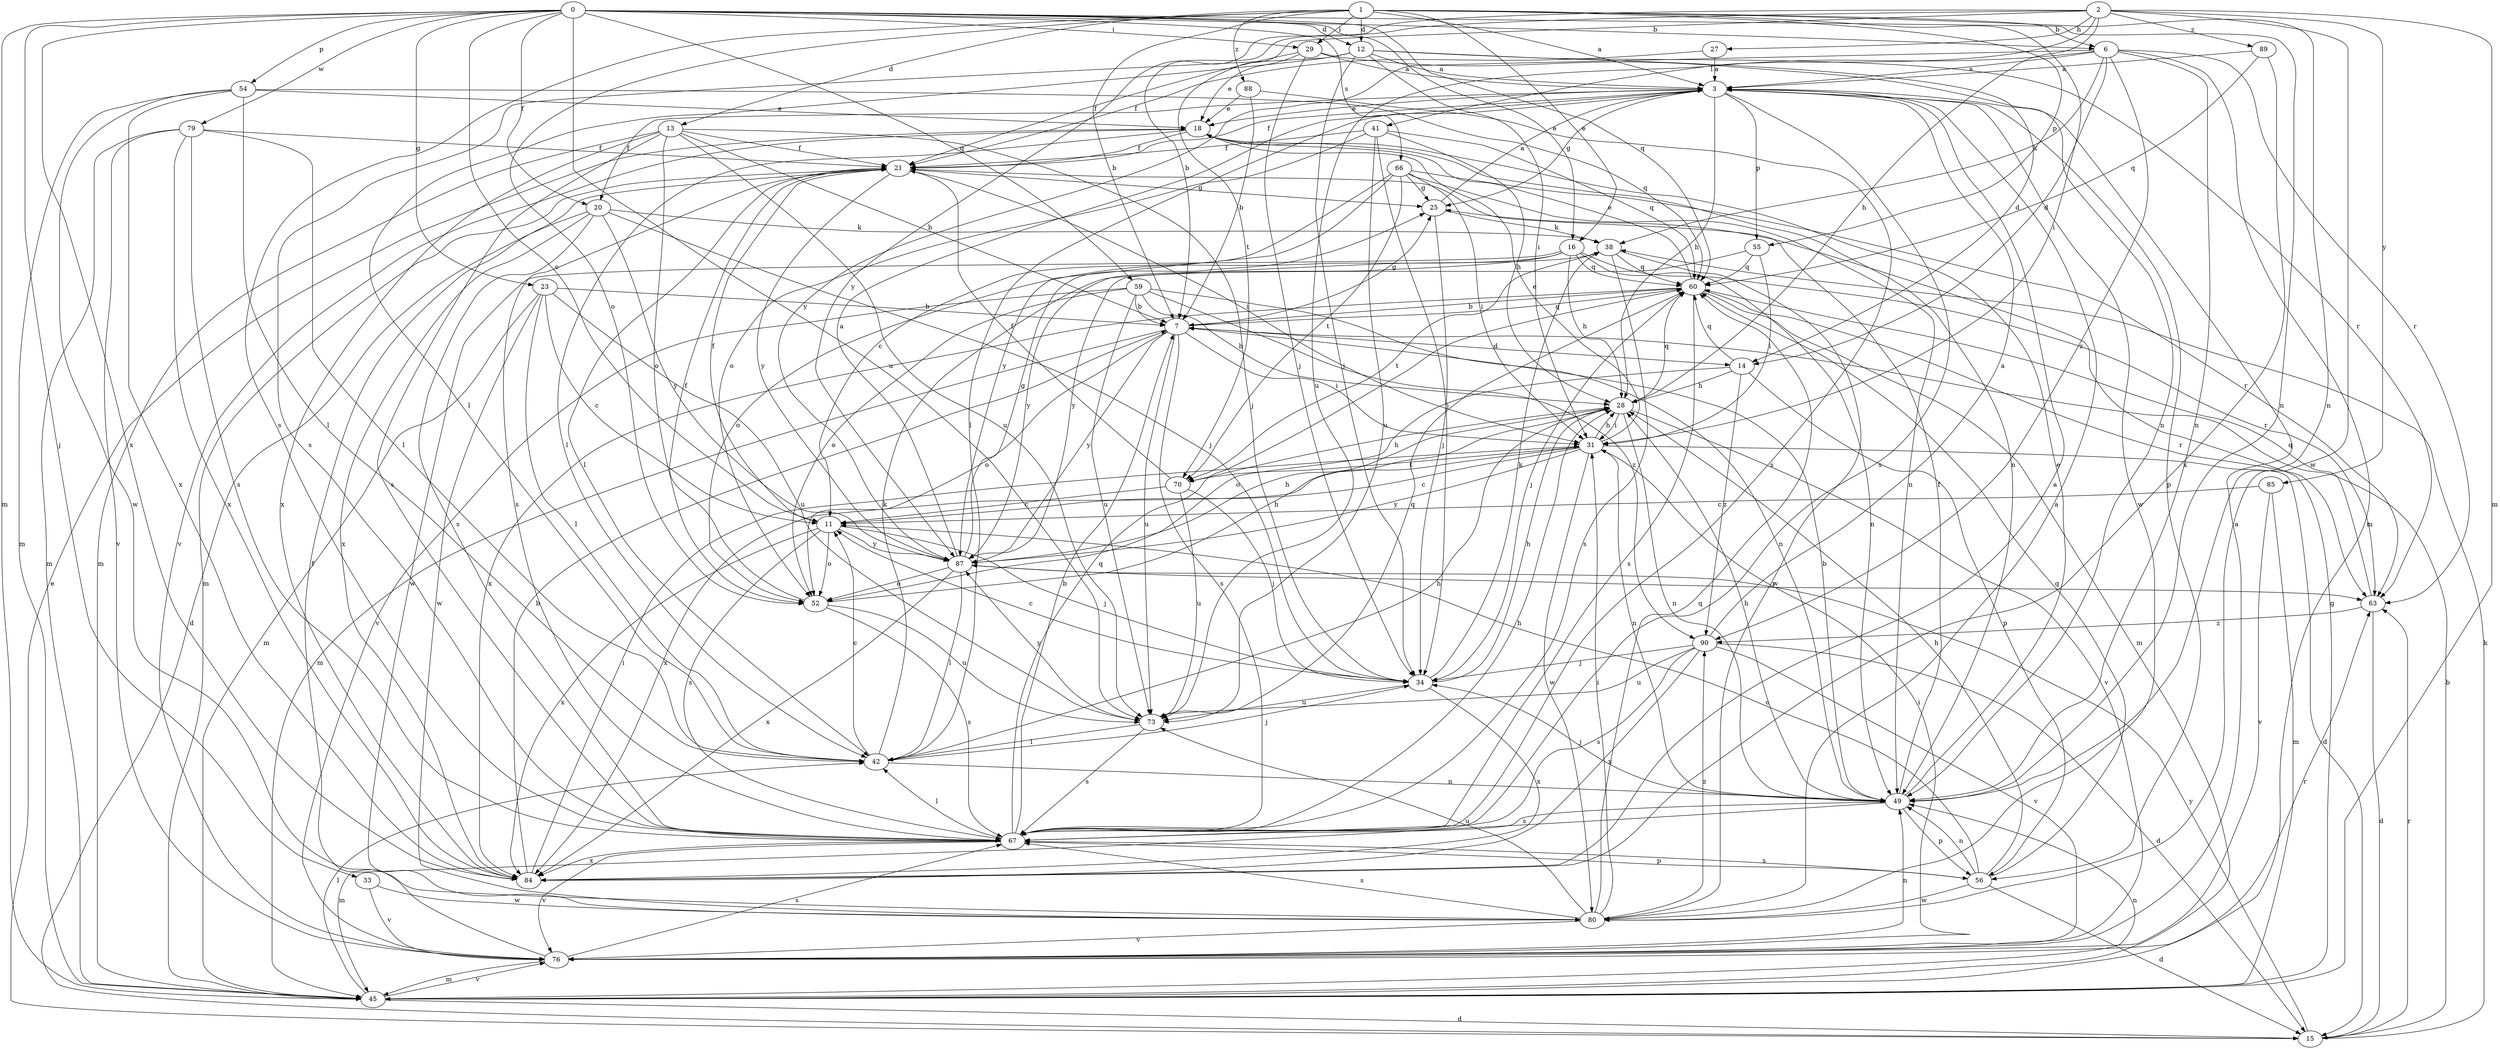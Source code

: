 strict digraph  {
0;
1;
2;
3;
6;
7;
11;
12;
13;
14;
15;
16;
18;
20;
21;
23;
25;
27;
28;
29;
31;
33;
34;
38;
41;
42;
45;
49;
52;
54;
55;
56;
59;
60;
63;
66;
67;
70;
73;
76;
79;
80;
84;
85;
87;
88;
89;
90;
0 -> 6  [label=b];
0 -> 11  [label=c];
0 -> 12  [label=d];
0 -> 16  [label=e];
0 -> 20  [label=f];
0 -> 23  [label=g];
0 -> 29  [label=i];
0 -> 33  [label=j];
0 -> 45  [label=m];
0 -> 49  [label=n];
0 -> 54  [label=p];
0 -> 59  [label=q];
0 -> 60  [label=q];
0 -> 66  [label=s];
0 -> 73  [label=u];
0 -> 79  [label=w];
0 -> 84  [label=x];
1 -> 3  [label=a];
1 -> 6  [label=b];
1 -> 7  [label=b];
1 -> 12  [label=d];
1 -> 13  [label=d];
1 -> 16  [label=e];
1 -> 29  [label=i];
1 -> 31  [label=i];
1 -> 49  [label=n];
1 -> 52  [label=o];
1 -> 55  [label=p];
1 -> 67  [label=s];
1 -> 88  [label=z];
2 -> 7  [label=b];
2 -> 27  [label=h];
2 -> 28  [label=h];
2 -> 41  [label=l];
2 -> 45  [label=m];
2 -> 70  [label=t];
2 -> 80  [label=w];
2 -> 85  [label=y];
2 -> 87  [label=y];
2 -> 89  [label=z];
3 -> 18  [label=e];
3 -> 20  [label=f];
3 -> 21  [label=f];
3 -> 25  [label=g];
3 -> 28  [label=h];
3 -> 42  [label=l];
3 -> 55  [label=p];
3 -> 56  [label=p];
3 -> 67  [label=s];
3 -> 80  [label=w];
6 -> 3  [label=a];
6 -> 14  [label=d];
6 -> 38  [label=k];
6 -> 45  [label=m];
6 -> 49  [label=n];
6 -> 63  [label=r];
6 -> 73  [label=u];
6 -> 87  [label=y];
6 -> 90  [label=z];
7 -> 14  [label=d];
7 -> 25  [label=g];
7 -> 31  [label=i];
7 -> 45  [label=m];
7 -> 52  [label=o];
7 -> 60  [label=q];
7 -> 67  [label=s];
7 -> 73  [label=u];
7 -> 87  [label=y];
11 -> 21  [label=f];
11 -> 34  [label=j];
11 -> 52  [label=o];
11 -> 67  [label=s];
11 -> 84  [label=x];
11 -> 87  [label=y];
12 -> 3  [label=a];
12 -> 14  [label=d];
12 -> 31  [label=i];
12 -> 34  [label=j];
12 -> 42  [label=l];
12 -> 63  [label=r];
12 -> 67  [label=s];
13 -> 7  [label=b];
13 -> 21  [label=f];
13 -> 34  [label=j];
13 -> 45  [label=m];
13 -> 52  [label=o];
13 -> 67  [label=s];
13 -> 73  [label=u];
13 -> 84  [label=x];
14 -> 28  [label=h];
14 -> 52  [label=o];
14 -> 56  [label=p];
14 -> 60  [label=q];
14 -> 90  [label=z];
15 -> 7  [label=b];
15 -> 18  [label=e];
15 -> 38  [label=k];
15 -> 63  [label=r];
15 -> 87  [label=y];
16 -> 28  [label=h];
16 -> 49  [label=n];
16 -> 52  [label=o];
16 -> 60  [label=q];
16 -> 63  [label=r];
16 -> 80  [label=w];
16 -> 87  [label=y];
18 -> 21  [label=f];
18 -> 42  [label=l];
18 -> 49  [label=n];
18 -> 76  [label=v];
20 -> 15  [label=d];
20 -> 34  [label=j];
20 -> 38  [label=k];
20 -> 67  [label=s];
20 -> 84  [label=x];
20 -> 87  [label=y];
21 -> 25  [label=g];
21 -> 31  [label=i];
21 -> 42  [label=l];
21 -> 45  [label=m];
21 -> 67  [label=s];
21 -> 87  [label=y];
23 -> 7  [label=b];
23 -> 11  [label=c];
23 -> 42  [label=l];
23 -> 45  [label=m];
23 -> 73  [label=u];
23 -> 80  [label=w];
25 -> 3  [label=a];
25 -> 34  [label=j];
25 -> 38  [label=k];
27 -> 3  [label=a];
27 -> 21  [label=f];
28 -> 31  [label=i];
28 -> 49  [label=n];
28 -> 60  [label=q];
28 -> 76  [label=v];
29 -> 3  [label=a];
29 -> 18  [label=e];
29 -> 21  [label=f];
29 -> 34  [label=j];
29 -> 49  [label=n];
31 -> 11  [label=c];
31 -> 15  [label=d];
31 -> 18  [label=e];
31 -> 28  [label=h];
31 -> 49  [label=n];
31 -> 70  [label=t];
31 -> 80  [label=w];
31 -> 84  [label=x];
31 -> 87  [label=y];
33 -> 76  [label=v];
33 -> 80  [label=w];
34 -> 11  [label=c];
34 -> 28  [label=h];
34 -> 38  [label=k];
34 -> 73  [label=u];
34 -> 84  [label=x];
38 -> 60  [label=q];
38 -> 67  [label=s];
38 -> 70  [label=t];
38 -> 80  [label=w];
41 -> 21  [label=f];
41 -> 28  [label=h];
41 -> 34  [label=j];
41 -> 52  [label=o];
41 -> 60  [label=q];
41 -> 73  [label=u];
42 -> 11  [label=c];
42 -> 28  [label=h];
42 -> 34  [label=j];
42 -> 38  [label=k];
42 -> 49  [label=n];
45 -> 15  [label=d];
45 -> 25  [label=g];
45 -> 42  [label=l];
45 -> 49  [label=n];
45 -> 76  [label=v];
49 -> 7  [label=b];
49 -> 18  [label=e];
49 -> 21  [label=f];
49 -> 28  [label=h];
49 -> 34  [label=j];
49 -> 45  [label=m];
49 -> 56  [label=p];
49 -> 67  [label=s];
52 -> 21  [label=f];
52 -> 28  [label=h];
52 -> 67  [label=s];
52 -> 73  [label=u];
54 -> 18  [label=e];
54 -> 42  [label=l];
54 -> 45  [label=m];
54 -> 60  [label=q];
54 -> 80  [label=w];
54 -> 84  [label=x];
55 -> 31  [label=i];
55 -> 60  [label=q];
55 -> 87  [label=y];
56 -> 11  [label=c];
56 -> 15  [label=d];
56 -> 28  [label=h];
56 -> 49  [label=n];
56 -> 60  [label=q];
56 -> 67  [label=s];
56 -> 80  [label=w];
59 -> 7  [label=b];
59 -> 28  [label=h];
59 -> 49  [label=n];
59 -> 52  [label=o];
59 -> 73  [label=u];
59 -> 76  [label=v];
59 -> 90  [label=z];
60 -> 7  [label=b];
60 -> 18  [label=e];
60 -> 34  [label=j];
60 -> 45  [label=m];
60 -> 63  [label=r];
60 -> 67  [label=s];
60 -> 84  [label=x];
63 -> 15  [label=d];
63 -> 60  [label=q];
63 -> 90  [label=z];
66 -> 11  [label=c];
66 -> 25  [label=g];
66 -> 31  [label=i];
66 -> 49  [label=n];
66 -> 63  [label=r];
66 -> 70  [label=t];
66 -> 87  [label=y];
67 -> 7  [label=b];
67 -> 28  [label=h];
67 -> 42  [label=l];
67 -> 56  [label=p];
67 -> 60  [label=q];
67 -> 76  [label=v];
67 -> 84  [label=x];
70 -> 11  [label=c];
70 -> 21  [label=f];
70 -> 28  [label=h];
70 -> 34  [label=j];
70 -> 73  [label=u];
73 -> 42  [label=l];
73 -> 60  [label=q];
73 -> 67  [label=s];
73 -> 87  [label=y];
76 -> 3  [label=a];
76 -> 21  [label=f];
76 -> 31  [label=i];
76 -> 45  [label=m];
76 -> 49  [label=n];
76 -> 63  [label=r];
76 -> 67  [label=s];
79 -> 21  [label=f];
79 -> 42  [label=l];
79 -> 45  [label=m];
79 -> 67  [label=s];
79 -> 76  [label=v];
79 -> 84  [label=x];
80 -> 3  [label=a];
80 -> 31  [label=i];
80 -> 60  [label=q];
80 -> 67  [label=s];
80 -> 73  [label=u];
80 -> 76  [label=v];
80 -> 90  [label=z];
84 -> 3  [label=a];
84 -> 7  [label=b];
84 -> 31  [label=i];
85 -> 11  [label=c];
85 -> 45  [label=m];
85 -> 76  [label=v];
87 -> 3  [label=a];
87 -> 25  [label=g];
87 -> 28  [label=h];
87 -> 42  [label=l];
87 -> 52  [label=o];
87 -> 63  [label=r];
87 -> 84  [label=x];
88 -> 7  [label=b];
88 -> 18  [label=e];
88 -> 67  [label=s];
89 -> 3  [label=a];
89 -> 60  [label=q];
89 -> 84  [label=x];
90 -> 3  [label=a];
90 -> 15  [label=d];
90 -> 34  [label=j];
90 -> 67  [label=s];
90 -> 73  [label=u];
90 -> 76  [label=v];
90 -> 84  [label=x];
}
